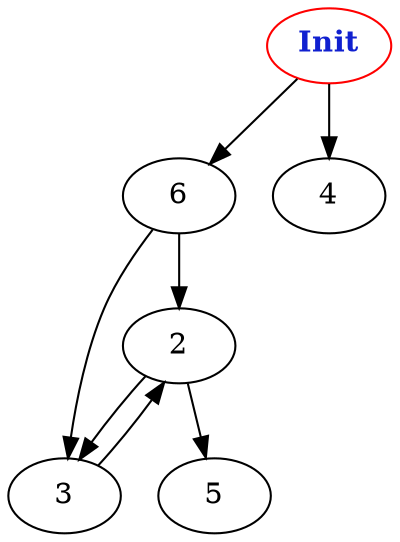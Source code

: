 digraph "Perturbed Net Graph with 6 nodes" {
edge ["class"="link-class"]
"0" ["color"="red","label"=<<b>Init</b>>,"fontcolor"="#1020d0"]
"0" -> "6" ["weight"="6.0"]
"0" -> "4" ["weight"="9.0"]
"6" -> "2" ["weight"="9.0"]
"6" -> "3" ["weight"="6.0"]
"2" -> "5" ["weight"="1.0"]
"2" -> "3" ["weight"="3.0"]
"3" -> "2" ["weight"="3.0"]
}